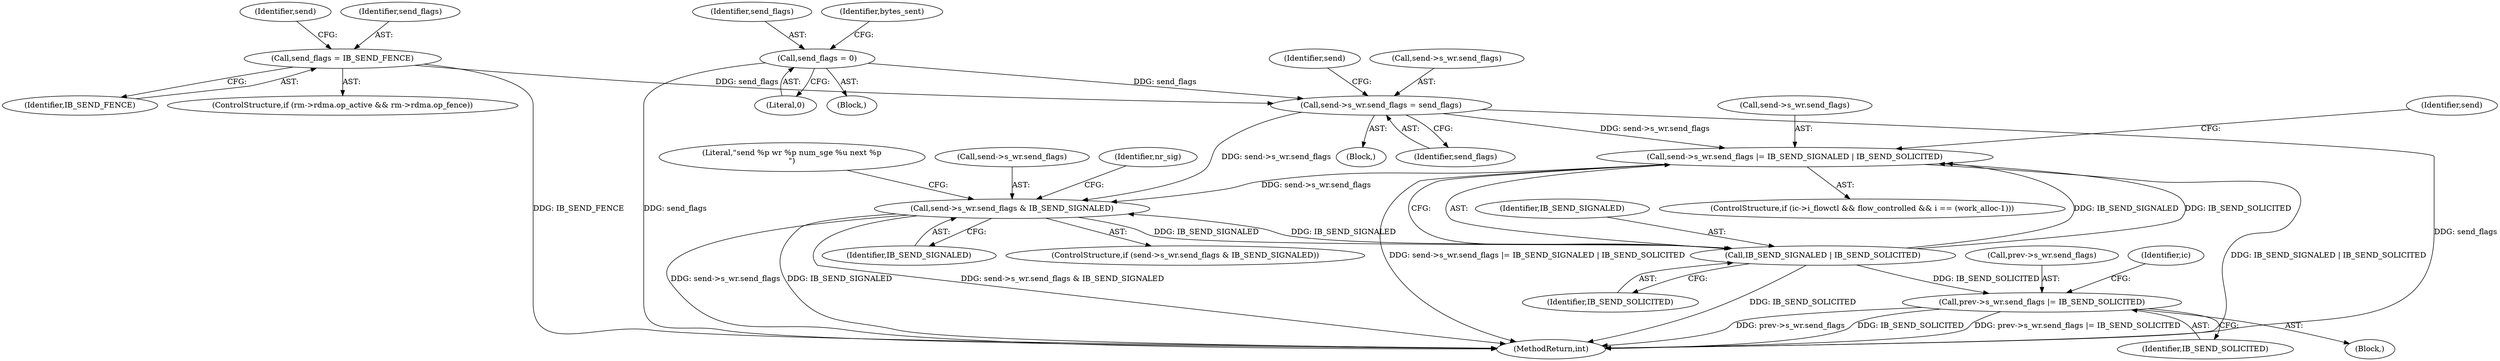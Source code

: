 digraph "0_linux_6094628bfd94323fc1cea05ec2c6affd98c18f7f@API" {
"1000602" [label="(Call,send->s_wr.send_flags = send_flags)"];
"1000566" [label="(Call,send_flags = IB_SEND_FENCE)"];
"1000160" [label="(Call,send_flags = 0)"];
"1000773" [label="(Call,send->s_wr.send_flags |= IB_SEND_SIGNALED | IB_SEND_SOLICITED)"];
"1000783" [label="(Call,send->s_wr.send_flags & IB_SEND_SIGNALED)"];
"1000779" [label="(Call,IB_SEND_SIGNALED | IB_SEND_SOLICITED)"];
"1000922" [label="(Call,prev->s_wr.send_flags |= IB_SEND_SOLICITED)"];
"1000791" [label="(Identifier,nr_sig)"];
"1000923" [label="(Call,prev->s_wr.send_flags)"];
"1000570" [label="(Identifier,send)"];
"1000783" [label="(Call,send->s_wr.send_flags & IB_SEND_SIGNALED)"];
"1000773" [label="(Call,send->s_wr.send_flags |= IB_SEND_SIGNALED | IB_SEND_SOLICITED)"];
"1001051" [label="(MethodReturn,int)"];
"1000603" [label="(Call,send->s_wr.send_flags)"];
"1000789" [label="(Identifier,IB_SEND_SIGNALED)"];
"1000761" [label="(ControlStructure,if (ic->i_flowctl && flow_controlled && i == (work_alloc-1)))"];
"1000928" [label="(Identifier,IB_SEND_SOLICITED)"];
"1000612" [label="(Identifier,send)"];
"1000779" [label="(Call,IB_SEND_SIGNALED | IB_SEND_SOLICITED)"];
"1000793" [label="(Literal,\"send %p wr %p num_sge %u next %p\n\")"];
"1000162" [label="(Literal,0)"];
"1000782" [label="(ControlStructure,if (send->s_wr.send_flags & IB_SEND_SIGNALED))"];
"1000161" [label="(Identifier,send_flags)"];
"1000602" [label="(Call,send->s_wr.send_flags = send_flags)"];
"1000922" [label="(Call,prev->s_wr.send_flags |= IB_SEND_SOLICITED)"];
"1000568" [label="(Identifier,IB_SEND_FENCE)"];
"1000566" [label="(Call,send_flags = IB_SEND_FENCE)"];
"1000608" [label="(Identifier,send_flags)"];
"1000160" [label="(Call,send_flags = 0)"];
"1000784" [label="(Call,send->s_wr.send_flags)"];
"1000165" [label="(Identifier,bytes_sent)"];
"1000597" [label="(Block,)"];
"1000914" [label="(Block,)"];
"1000786" [label="(Identifier,send)"];
"1000931" [label="(Identifier,ic)"];
"1000567" [label="(Identifier,send_flags)"];
"1000554" [label="(ControlStructure,if (rm->rdma.op_active && rm->rdma.op_fence))"];
"1000774" [label="(Call,send->s_wr.send_flags)"];
"1000781" [label="(Identifier,IB_SEND_SOLICITED)"];
"1000124" [label="(Block,)"];
"1000780" [label="(Identifier,IB_SEND_SIGNALED)"];
"1000602" -> "1000597"  [label="AST: "];
"1000602" -> "1000608"  [label="CFG: "];
"1000603" -> "1000602"  [label="AST: "];
"1000608" -> "1000602"  [label="AST: "];
"1000612" -> "1000602"  [label="CFG: "];
"1000602" -> "1001051"  [label="DDG: send_flags"];
"1000566" -> "1000602"  [label="DDG: send_flags"];
"1000160" -> "1000602"  [label="DDG: send_flags"];
"1000602" -> "1000773"  [label="DDG: send->s_wr.send_flags"];
"1000602" -> "1000783"  [label="DDG: send->s_wr.send_flags"];
"1000566" -> "1000554"  [label="AST: "];
"1000566" -> "1000568"  [label="CFG: "];
"1000567" -> "1000566"  [label="AST: "];
"1000568" -> "1000566"  [label="AST: "];
"1000570" -> "1000566"  [label="CFG: "];
"1000566" -> "1001051"  [label="DDG: IB_SEND_FENCE"];
"1000160" -> "1000124"  [label="AST: "];
"1000160" -> "1000162"  [label="CFG: "];
"1000161" -> "1000160"  [label="AST: "];
"1000162" -> "1000160"  [label="AST: "];
"1000165" -> "1000160"  [label="CFG: "];
"1000160" -> "1001051"  [label="DDG: send_flags"];
"1000773" -> "1000761"  [label="AST: "];
"1000773" -> "1000779"  [label="CFG: "];
"1000774" -> "1000773"  [label="AST: "];
"1000779" -> "1000773"  [label="AST: "];
"1000786" -> "1000773"  [label="CFG: "];
"1000773" -> "1001051"  [label="DDG: send->s_wr.send_flags |= IB_SEND_SIGNALED | IB_SEND_SOLICITED"];
"1000773" -> "1001051"  [label="DDG: IB_SEND_SIGNALED | IB_SEND_SOLICITED"];
"1000779" -> "1000773"  [label="DDG: IB_SEND_SIGNALED"];
"1000779" -> "1000773"  [label="DDG: IB_SEND_SOLICITED"];
"1000773" -> "1000783"  [label="DDG: send->s_wr.send_flags"];
"1000783" -> "1000782"  [label="AST: "];
"1000783" -> "1000789"  [label="CFG: "];
"1000784" -> "1000783"  [label="AST: "];
"1000789" -> "1000783"  [label="AST: "];
"1000791" -> "1000783"  [label="CFG: "];
"1000793" -> "1000783"  [label="CFG: "];
"1000783" -> "1001051"  [label="DDG: IB_SEND_SIGNALED"];
"1000783" -> "1001051"  [label="DDG: send->s_wr.send_flags & IB_SEND_SIGNALED"];
"1000783" -> "1001051"  [label="DDG: send->s_wr.send_flags"];
"1000783" -> "1000779"  [label="DDG: IB_SEND_SIGNALED"];
"1000779" -> "1000783"  [label="DDG: IB_SEND_SIGNALED"];
"1000779" -> "1000781"  [label="CFG: "];
"1000780" -> "1000779"  [label="AST: "];
"1000781" -> "1000779"  [label="AST: "];
"1000779" -> "1001051"  [label="DDG: IB_SEND_SOLICITED"];
"1000779" -> "1000922"  [label="DDG: IB_SEND_SOLICITED"];
"1000922" -> "1000914"  [label="AST: "];
"1000922" -> "1000928"  [label="CFG: "];
"1000923" -> "1000922"  [label="AST: "];
"1000928" -> "1000922"  [label="AST: "];
"1000931" -> "1000922"  [label="CFG: "];
"1000922" -> "1001051"  [label="DDG: prev->s_wr.send_flags"];
"1000922" -> "1001051"  [label="DDG: IB_SEND_SOLICITED"];
"1000922" -> "1001051"  [label="DDG: prev->s_wr.send_flags |= IB_SEND_SOLICITED"];
}
